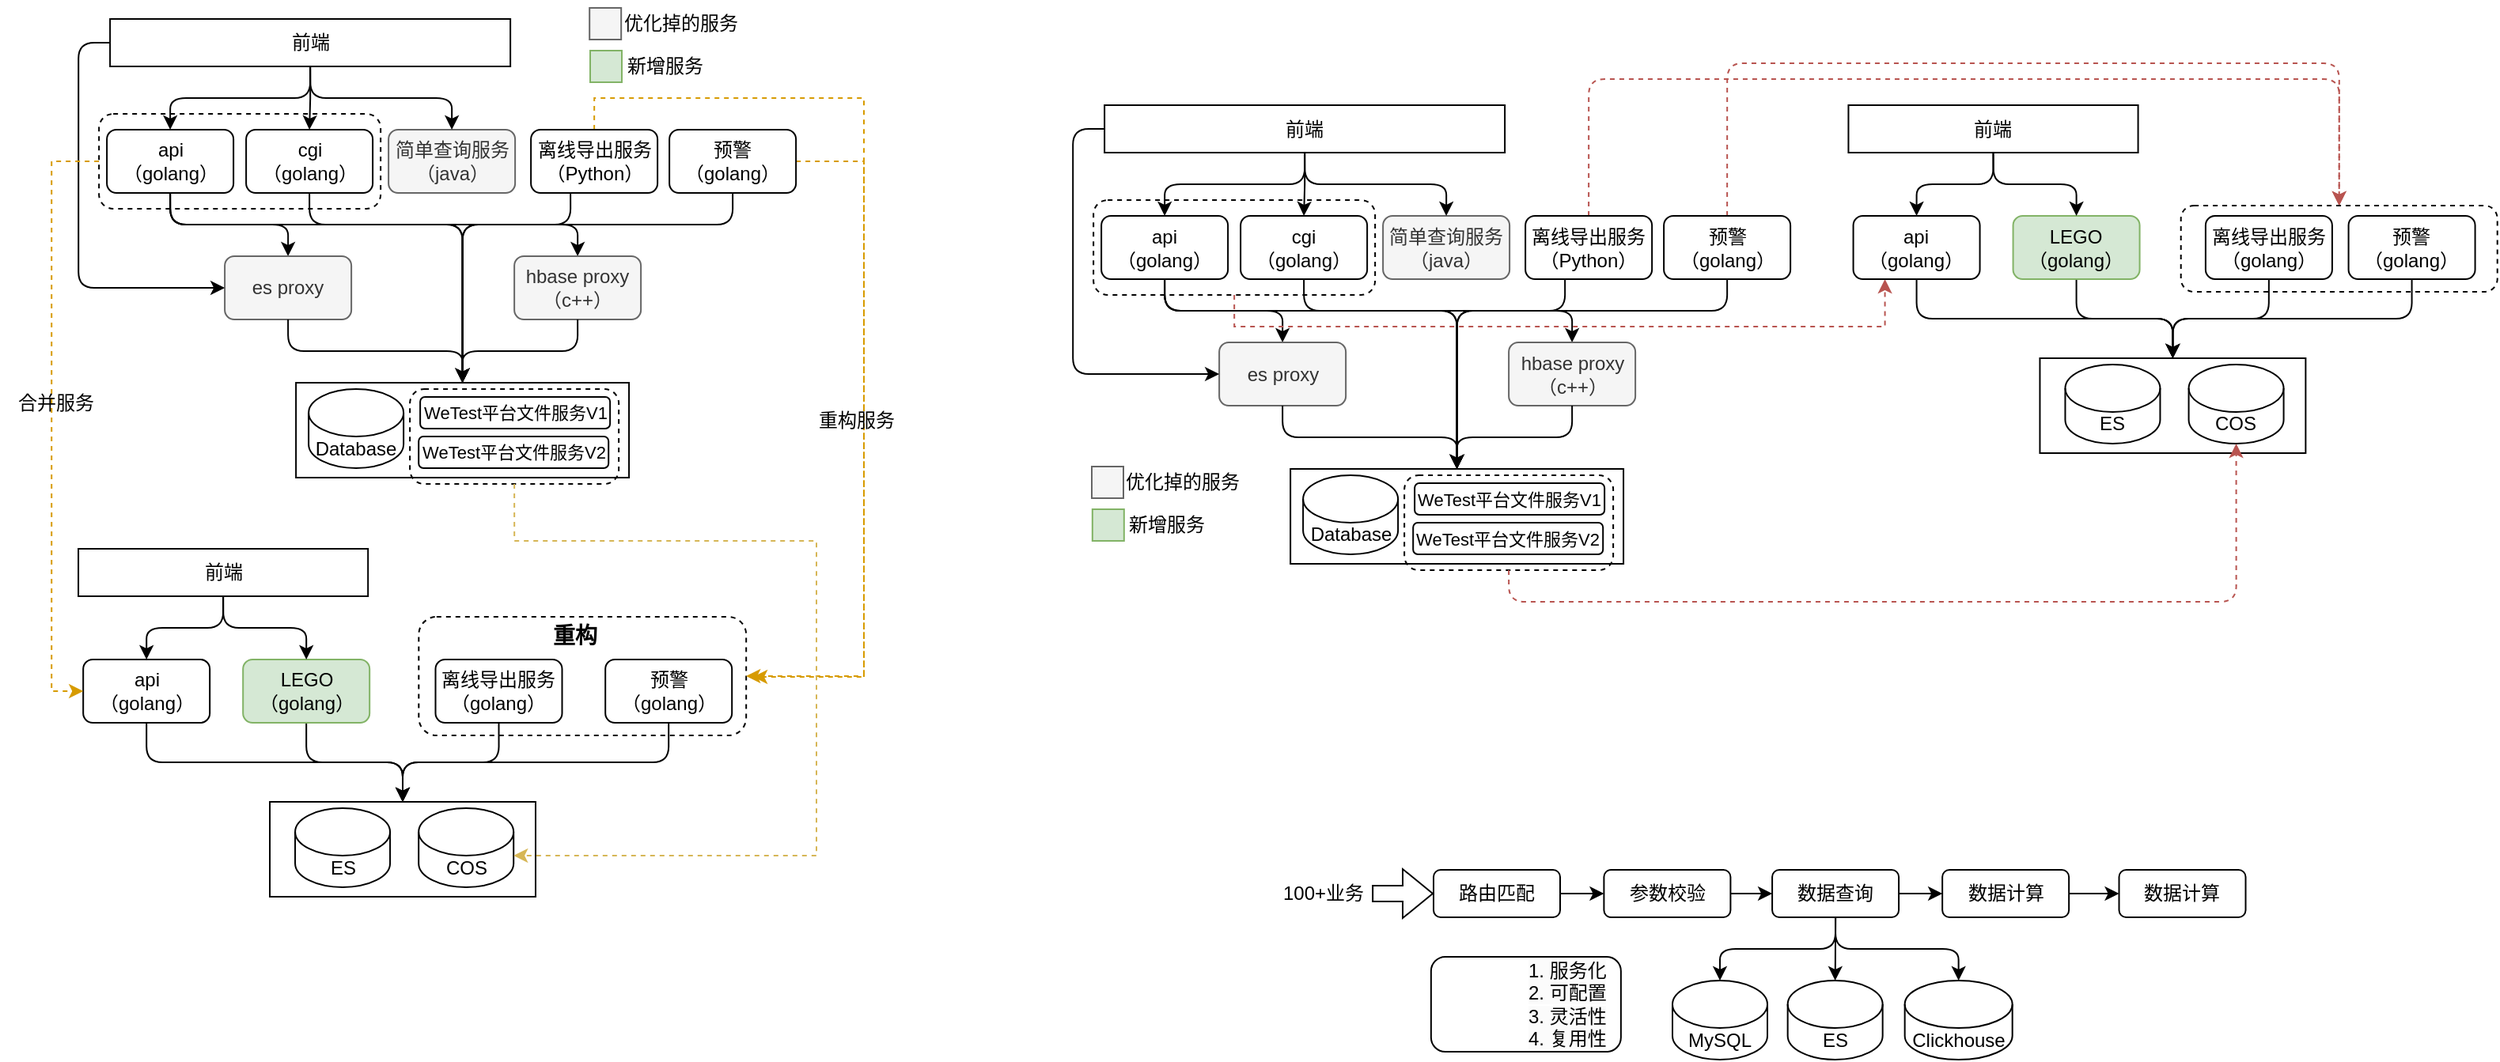 <mxfile version="23.0.2" type="github">
  <diagram name="第 1 页" id="5LR4Iln0wxDaPhwE_k9k">
    <mxGraphModel dx="1484" dy="-235" grid="1" gridSize="10" guides="1" tooltips="1" connect="1" arrows="1" fold="1" page="1" pageScale="1" pageWidth="827" pageHeight="1169" math="0" shadow="0">
      <root>
        <mxCell id="0" />
        <mxCell id="1" parent="0" />
        <mxCell id="cF2B-gNMPpCrzMi2CHmO-1" style="edgeStyle=orthogonalEdgeStyle;rounded=1;orthogonalLoop=1;jettySize=auto;html=1;exitX=0.5;exitY=1;exitDx=0;exitDy=0;entryX=0.5;entryY=0;entryDx=0;entryDy=0;curved=0;" edge="1" parent="1" source="cF2B-gNMPpCrzMi2CHmO-4" target="cF2B-gNMPpCrzMi2CHmO-10">
          <mxGeometry relative="1" as="geometry" />
        </mxCell>
        <mxCell id="cF2B-gNMPpCrzMi2CHmO-2" style="edgeStyle=orthogonalEdgeStyle;rounded=1;orthogonalLoop=1;jettySize=auto;html=1;exitX=0.5;exitY=1;exitDx=0;exitDy=0;entryX=0.5;entryY=0;entryDx=0;entryDy=0;curved=0;" edge="1" parent="1" source="cF2B-gNMPpCrzMi2CHmO-4" target="cF2B-gNMPpCrzMi2CHmO-9">
          <mxGeometry relative="1" as="geometry">
            <Array as="points">
              <mxPoint x="1456.06" y="1456.5" />
              <mxPoint x="1641.06" y="1456.5" />
            </Array>
          </mxGeometry>
        </mxCell>
        <mxCell id="cF2B-gNMPpCrzMi2CHmO-3" style="edgeStyle=orthogonalEdgeStyle;rounded=1;orthogonalLoop=1;jettySize=auto;html=1;exitX=0.5;exitY=1;exitDx=0;exitDy=0;entryX=0.5;entryY=0;entryDx=0;entryDy=0;curved=0;" edge="1" parent="1" source="cF2B-gNMPpCrzMi2CHmO-4" target="cF2B-gNMPpCrzMi2CHmO-15">
          <mxGeometry relative="1" as="geometry" />
        </mxCell>
        <mxCell id="cF2B-gNMPpCrzMi2CHmO-4" value="api&lt;br&gt;（golang）" style="rounded=1;whiteSpace=wrap;html=1;" vertex="1" parent="1">
          <mxGeometry x="1416.06" y="1396.5" width="80" height="40" as="geometry" />
        </mxCell>
        <mxCell id="cF2B-gNMPpCrzMi2CHmO-5" style="edgeStyle=orthogonalEdgeStyle;rounded=1;orthogonalLoop=1;jettySize=auto;html=1;exitX=0.5;exitY=1;exitDx=0;exitDy=0;entryX=0.5;entryY=0;entryDx=0;entryDy=0;curved=0;" edge="1" parent="1" source="cF2B-gNMPpCrzMi2CHmO-6" target="cF2B-gNMPpCrzMi2CHmO-9">
          <mxGeometry relative="1" as="geometry">
            <Array as="points">
              <mxPoint x="1544.06" y="1456.5" />
              <mxPoint x="1641.06" y="1456.5" />
            </Array>
          </mxGeometry>
        </mxCell>
        <mxCell id="cF2B-gNMPpCrzMi2CHmO-6" value="cgi&lt;br&gt;（golang）" style="rounded=1;whiteSpace=wrap;html=1;" vertex="1" parent="1">
          <mxGeometry x="1504.06" y="1396.5" width="80" height="40" as="geometry" />
        </mxCell>
        <mxCell id="cF2B-gNMPpCrzMi2CHmO-7" style="edgeStyle=orthogonalEdgeStyle;rounded=1;orthogonalLoop=1;jettySize=auto;html=1;exitX=0.5;exitY=1;exitDx=0;exitDy=0;entryX=0.5;entryY=0;entryDx=0;entryDy=0;curved=0;" edge="1" parent="1" target="cF2B-gNMPpCrzMi2CHmO-9">
          <mxGeometry relative="1" as="geometry">
            <mxPoint x="1709.06" y="1436.5" as="sourcePoint" />
            <mxPoint x="1715.56" y="1546.5" as="targetPoint" />
            <Array as="points">
              <mxPoint x="1709.06" y="1456.5" />
              <mxPoint x="1641.06" y="1456.5" />
            </Array>
          </mxGeometry>
        </mxCell>
        <mxCell id="cF2B-gNMPpCrzMi2CHmO-8" value="简单查询服务&lt;br&gt;（java）" style="rounded=1;whiteSpace=wrap;html=1;fillColor=#f5f5f5;strokeColor=#666666;fontColor=#333333;" vertex="1" parent="1">
          <mxGeometry x="1594.06" y="1396.5" width="80" height="40" as="geometry" />
        </mxCell>
        <mxCell id="cF2B-gNMPpCrzMi2CHmO-9" value="" style="rounded=0;whiteSpace=wrap;html=1;" vertex="1" parent="1">
          <mxGeometry x="1535.56" y="1556.5" width="210.47" height="60" as="geometry" />
        </mxCell>
        <mxCell id="cF2B-gNMPpCrzMi2CHmO-10" value="es proxy" style="rounded=1;whiteSpace=wrap;html=1;fillColor=#f5f5f5;strokeColor=#666666;fontColor=#333333;" vertex="1" parent="1">
          <mxGeometry x="1490.56" y="1476.5" width="80" height="40" as="geometry" />
        </mxCell>
        <mxCell id="cF2B-gNMPpCrzMi2CHmO-11" value="Database" style="shape=cylinder3;whiteSpace=wrap;html=1;boundedLbl=1;backgroundOutline=1;size=15;" vertex="1" parent="1">
          <mxGeometry x="1543.56" y="1560.5" width="60" height="50" as="geometry" />
        </mxCell>
        <mxCell id="cF2B-gNMPpCrzMi2CHmO-12" style="edgeStyle=orthogonalEdgeStyle;rounded=1;orthogonalLoop=1;jettySize=auto;html=1;exitX=0.5;exitY=1;exitDx=0;exitDy=0;entryX=0.5;entryY=0;entryDx=0;entryDy=0;curved=0;" edge="1" parent="1" source="cF2B-gNMPpCrzMi2CHmO-10" target="cF2B-gNMPpCrzMi2CHmO-9">
          <mxGeometry relative="1" as="geometry" />
        </mxCell>
        <mxCell id="cF2B-gNMPpCrzMi2CHmO-13" style="edgeStyle=orthogonalEdgeStyle;rounded=1;orthogonalLoop=1;jettySize=auto;html=1;exitX=0.5;exitY=0;exitDx=0;exitDy=0;entryX=0.5;entryY=0;entryDx=0;entryDy=0;dashed=1;fillColor=#f8cecc;strokeColor=#b85450;curved=0;" edge="1" parent="1" source="cF2B-gNMPpCrzMi2CHmO-14" target="cF2B-gNMPpCrzMi2CHmO-35">
          <mxGeometry relative="1" as="geometry">
            <Array as="points">
              <mxPoint x="1724" y="1310" />
              <mxPoint x="2198" y="1310" />
            </Array>
          </mxGeometry>
        </mxCell>
        <mxCell id="cF2B-gNMPpCrzMi2CHmO-14" value="离线导出服务&lt;br&gt;（Python）" style="rounded=1;whiteSpace=wrap;html=1;" vertex="1" parent="1">
          <mxGeometry x="1684.06" y="1396.5" width="80" height="40" as="geometry" />
        </mxCell>
        <mxCell id="cF2B-gNMPpCrzMi2CHmO-15" value="hbase proxy&lt;br&gt;（c++）" style="rounded=1;whiteSpace=wrap;html=1;fillColor=#f5f5f5;strokeColor=#666666;fontColor=#333333;" vertex="1" parent="1">
          <mxGeometry x="1673.56" y="1476.5" width="80" height="40" as="geometry" />
        </mxCell>
        <mxCell id="cF2B-gNMPpCrzMi2CHmO-16" style="edgeStyle=orthogonalEdgeStyle;rounded=1;orthogonalLoop=1;jettySize=auto;html=1;exitX=0.5;exitY=1;exitDx=0;exitDy=0;entryX=0.5;entryY=0;entryDx=0;entryDy=0;curved=0;" edge="1" parent="1" source="cF2B-gNMPpCrzMi2CHmO-18" target="cF2B-gNMPpCrzMi2CHmO-9">
          <mxGeometry relative="1" as="geometry">
            <Array as="points">
              <mxPoint x="1812.06" y="1456.5" />
              <mxPoint x="1641.06" y="1456.5" />
            </Array>
          </mxGeometry>
        </mxCell>
        <mxCell id="cF2B-gNMPpCrzMi2CHmO-17" style="edgeStyle=orthogonalEdgeStyle;rounded=1;orthogonalLoop=1;jettySize=auto;html=1;exitX=0.5;exitY=0;exitDx=0;exitDy=0;entryX=0.5;entryY=0;entryDx=0;entryDy=0;dashed=1;fillColor=#f8cecc;strokeColor=#b85450;curved=0;" edge="1" parent="1" source="cF2B-gNMPpCrzMi2CHmO-18" target="cF2B-gNMPpCrzMi2CHmO-35">
          <mxGeometry relative="1" as="geometry">
            <Array as="points">
              <mxPoint x="1812" y="1300" />
              <mxPoint x="2198" y="1300" />
            </Array>
          </mxGeometry>
        </mxCell>
        <mxCell id="cF2B-gNMPpCrzMi2CHmO-18" value="预警&lt;br&gt;（golang）" style="rounded=1;whiteSpace=wrap;html=1;" vertex="1" parent="1">
          <mxGeometry x="1771.56" y="1396.5" width="80" height="40" as="geometry" />
        </mxCell>
        <mxCell id="cF2B-gNMPpCrzMi2CHmO-19" style="edgeStyle=orthogonalEdgeStyle;rounded=1;orthogonalLoop=1;jettySize=auto;html=1;exitX=0.5;exitY=1;exitDx=0;exitDy=0;entryX=0.5;entryY=0;entryDx=0;entryDy=0;curved=0;" edge="1" parent="1" source="cF2B-gNMPpCrzMi2CHmO-15" target="cF2B-gNMPpCrzMi2CHmO-9">
          <mxGeometry relative="1" as="geometry">
            <mxPoint x="1758.56" y="1551.5" as="targetPoint" />
          </mxGeometry>
        </mxCell>
        <mxCell id="cF2B-gNMPpCrzMi2CHmO-20" style="edgeStyle=orthogonalEdgeStyle;rounded=1;orthogonalLoop=1;jettySize=auto;html=1;exitX=0.5;exitY=1;exitDx=0;exitDy=0;entryX=0.5;entryY=0;entryDx=0;entryDy=0;curved=0;" edge="1" parent="1" source="cF2B-gNMPpCrzMi2CHmO-24" target="cF2B-gNMPpCrzMi2CHmO-4">
          <mxGeometry relative="1" as="geometry" />
        </mxCell>
        <mxCell id="cF2B-gNMPpCrzMi2CHmO-21" style="edgeStyle=orthogonalEdgeStyle;rounded=0;orthogonalLoop=1;jettySize=auto;html=1;exitX=0.5;exitY=1;exitDx=0;exitDy=0;entryX=0.5;entryY=0;entryDx=0;entryDy=0;" edge="1" parent="1" source="cF2B-gNMPpCrzMi2CHmO-24" target="cF2B-gNMPpCrzMi2CHmO-6">
          <mxGeometry relative="1" as="geometry" />
        </mxCell>
        <mxCell id="cF2B-gNMPpCrzMi2CHmO-22" style="edgeStyle=orthogonalEdgeStyle;rounded=1;orthogonalLoop=1;jettySize=auto;html=1;exitX=0.5;exitY=1;exitDx=0;exitDy=0;entryX=0.5;entryY=0;entryDx=0;entryDy=0;curved=0;" edge="1" parent="1" source="cF2B-gNMPpCrzMi2CHmO-24" target="cF2B-gNMPpCrzMi2CHmO-8">
          <mxGeometry relative="1" as="geometry" />
        </mxCell>
        <mxCell id="cF2B-gNMPpCrzMi2CHmO-23" style="edgeStyle=orthogonalEdgeStyle;rounded=1;orthogonalLoop=1;jettySize=auto;html=1;exitX=0;exitY=0.5;exitDx=0;exitDy=0;entryX=0;entryY=0.5;entryDx=0;entryDy=0;curved=0;" edge="1" parent="1" source="cF2B-gNMPpCrzMi2CHmO-24" target="cF2B-gNMPpCrzMi2CHmO-10">
          <mxGeometry relative="1" as="geometry" />
        </mxCell>
        <mxCell id="cF2B-gNMPpCrzMi2CHmO-24" value="前端" style="rounded=0;whiteSpace=wrap;html=1;" vertex="1" parent="1">
          <mxGeometry x="1418.06" y="1326.5" width="253" height="30" as="geometry" />
        </mxCell>
        <mxCell id="cF2B-gNMPpCrzMi2CHmO-25" value="WeTest平台文件服务V1" style="rounded=1;whiteSpace=wrap;html=1;fontSize=11;" vertex="1" parent="1">
          <mxGeometry x="1614.06" y="1565.5" width="120" height="20" as="geometry" />
        </mxCell>
        <mxCell id="cF2B-gNMPpCrzMi2CHmO-26" value="WeTest平台文件服务V2" style="rounded=1;whiteSpace=wrap;html=1;fontSize=11;" vertex="1" parent="1">
          <mxGeometry x="1613.1" y="1590.5" width="120" height="20" as="geometry" />
        </mxCell>
        <mxCell id="cF2B-gNMPpCrzMi2CHmO-27" style="edgeStyle=orthogonalEdgeStyle;rounded=0;orthogonalLoop=1;jettySize=auto;html=1;exitX=0.5;exitY=1;exitDx=0;exitDy=0;entryX=0.25;entryY=1;entryDx=0;entryDy=0;dashed=1;fillColor=#f8cecc;strokeColor=#b85450;" edge="1" parent="1" source="cF2B-gNMPpCrzMi2CHmO-28" target="cF2B-gNMPpCrzMi2CHmO-37">
          <mxGeometry relative="1" as="geometry" />
        </mxCell>
        <mxCell id="cF2B-gNMPpCrzMi2CHmO-28" value="" style="rounded=1;whiteSpace=wrap;html=1;fillColor=none;dashed=1;" vertex="1" parent="1">
          <mxGeometry x="1411.07" y="1386.5" width="178" height="60" as="geometry" />
        </mxCell>
        <mxCell id="cF2B-gNMPpCrzMi2CHmO-29" value="" style="group" vertex="1" connectable="0" parent="1">
          <mxGeometry x="1410.0" y="1550" width="107" height="30" as="geometry" />
        </mxCell>
        <mxCell id="cF2B-gNMPpCrzMi2CHmO-30" value="" style="rounded=0;whiteSpace=wrap;html=1;fillColor=#f5f5f5;fontColor=#333333;strokeColor=#666666;" vertex="1" parent="cF2B-gNMPpCrzMi2CHmO-29">
          <mxGeometry y="5" width="20" height="20" as="geometry" />
        </mxCell>
        <mxCell id="cF2B-gNMPpCrzMi2CHmO-31" value="优化掉的服务" style="text;html=1;align=center;verticalAlign=middle;resizable=0;points=[];autosize=1;strokeColor=none;fillColor=none;" vertex="1" parent="cF2B-gNMPpCrzMi2CHmO-29">
          <mxGeometry x="7" width="100" height="30" as="geometry" />
        </mxCell>
        <mxCell id="cF2B-gNMPpCrzMi2CHmO-32" value="" style="rounded=0;whiteSpace=wrap;html=1;fillColor=#d5e8d4;strokeColor=#82b366;" vertex="1" parent="1">
          <mxGeometry x="1410.41" y="1582" width="20" height="20" as="geometry" />
        </mxCell>
        <mxCell id="cF2B-gNMPpCrzMi2CHmO-33" value="新增服务" style="text;html=1;align=center;verticalAlign=middle;resizable=0;points=[];autosize=1;strokeColor=none;fillColor=none;" vertex="1" parent="1">
          <mxGeometry x="1422.01" y="1576.5" width="70" height="30" as="geometry" />
        </mxCell>
        <mxCell id="cF2B-gNMPpCrzMi2CHmO-34" value="" style="rounded=1;whiteSpace=wrap;html=1;fillColor=none;dashed=1;" vertex="1" parent="1">
          <mxGeometry x="1607.56" y="1560.5" width="132" height="60" as="geometry" />
        </mxCell>
        <mxCell id="cF2B-gNMPpCrzMi2CHmO-35" value="" style="rounded=1;whiteSpace=wrap;html=1;dashed=1;" vertex="1" parent="1">
          <mxGeometry x="2098.35" y="1390" width="200" height="54.5" as="geometry" />
        </mxCell>
        <mxCell id="cF2B-gNMPpCrzMi2CHmO-36" style="edgeStyle=orthogonalEdgeStyle;rounded=1;orthogonalLoop=1;jettySize=auto;html=1;exitX=0.5;exitY=1;exitDx=0;exitDy=0;entryX=0.5;entryY=0;entryDx=0;entryDy=0;curved=0;" edge="1" parent="1" source="cF2B-gNMPpCrzMi2CHmO-37" target="cF2B-gNMPpCrzMi2CHmO-44">
          <mxGeometry relative="1" as="geometry" />
        </mxCell>
        <mxCell id="cF2B-gNMPpCrzMi2CHmO-37" value="api&lt;br&gt;（golang）" style="rounded=1;whiteSpace=wrap;html=1;" vertex="1" parent="1">
          <mxGeometry x="1891.28" y="1396.5" width="80" height="40" as="geometry" />
        </mxCell>
        <mxCell id="cF2B-gNMPpCrzMi2CHmO-38" style="edgeStyle=orthogonalEdgeStyle;rounded=1;orthogonalLoop=1;jettySize=auto;html=1;exitX=0.5;exitY=1;exitDx=0;exitDy=0;entryX=0.5;entryY=0;entryDx=0;entryDy=0;curved=0;" edge="1" parent="1" source="cF2B-gNMPpCrzMi2CHmO-39" target="cF2B-gNMPpCrzMi2CHmO-44">
          <mxGeometry relative="1" as="geometry">
            <mxPoint x="2101.28" y="1556.5" as="targetPoint" />
          </mxGeometry>
        </mxCell>
        <mxCell id="cF2B-gNMPpCrzMi2CHmO-39" value="LEGO&lt;br&gt;（golang）" style="rounded=1;whiteSpace=wrap;html=1;fillColor=#d5e8d4;strokeColor=#82b366;" vertex="1" parent="1">
          <mxGeometry x="1992.28" y="1396.5" width="80" height="40" as="geometry" />
        </mxCell>
        <mxCell id="cF2B-gNMPpCrzMi2CHmO-40" style="edgeStyle=orthogonalEdgeStyle;rounded=1;orthogonalLoop=1;jettySize=auto;html=1;exitX=0.5;exitY=1;exitDx=0;exitDy=0;entryX=0.5;entryY=0;entryDx=0;entryDy=0;curved=0;" edge="1" parent="1" source="cF2B-gNMPpCrzMi2CHmO-41" target="cF2B-gNMPpCrzMi2CHmO-44">
          <mxGeometry relative="1" as="geometry" />
        </mxCell>
        <mxCell id="cF2B-gNMPpCrzMi2CHmO-41" value="离线导出服务&lt;br&gt;（golang）" style="rounded=1;whiteSpace=wrap;html=1;" vertex="1" parent="1">
          <mxGeometry x="2113.94" y="1396.5" width="80" height="40" as="geometry" />
        </mxCell>
        <mxCell id="cF2B-gNMPpCrzMi2CHmO-42" style="edgeStyle=orthogonalEdgeStyle;rounded=1;orthogonalLoop=1;jettySize=auto;html=1;exitX=0.5;exitY=1;exitDx=0;exitDy=0;entryX=0.5;entryY=0;entryDx=0;entryDy=0;curved=0;" edge="1" parent="1" source="cF2B-gNMPpCrzMi2CHmO-43" target="cF2B-gNMPpCrzMi2CHmO-44">
          <mxGeometry relative="1" as="geometry" />
        </mxCell>
        <mxCell id="cF2B-gNMPpCrzMi2CHmO-43" value="预警&lt;br&gt;（golang）" style="rounded=1;whiteSpace=wrap;html=1;" vertex="1" parent="1">
          <mxGeometry x="2204.28" y="1396.5" width="80" height="40" as="geometry" />
        </mxCell>
        <mxCell id="cF2B-gNMPpCrzMi2CHmO-44" value="" style="rounded=0;whiteSpace=wrap;html=1;" vertex="1" parent="1">
          <mxGeometry x="2009.22" y="1486.5" width="167.96" height="60" as="geometry" />
        </mxCell>
        <mxCell id="cF2B-gNMPpCrzMi2CHmO-45" value="ES" style="shape=cylinder3;whiteSpace=wrap;html=1;boundedLbl=1;backgroundOutline=1;size=15;" vertex="1" parent="1">
          <mxGeometry x="2025.22" y="1490.5" width="60" height="50" as="geometry" />
        </mxCell>
        <mxCell id="cF2B-gNMPpCrzMi2CHmO-46" value="COS" style="shape=cylinder3;whiteSpace=wrap;html=1;boundedLbl=1;backgroundOutline=1;size=15;" vertex="1" parent="1">
          <mxGeometry x="2103.28" y="1490.5" width="60" height="50" as="geometry" />
        </mxCell>
        <mxCell id="cF2B-gNMPpCrzMi2CHmO-47" style="edgeStyle=orthogonalEdgeStyle;rounded=1;orthogonalLoop=1;jettySize=auto;html=1;exitX=0.5;exitY=1;exitDx=0;exitDy=0;entryX=0.5;entryY=0;entryDx=0;entryDy=0;curved=0;" edge="1" parent="1" source="cF2B-gNMPpCrzMi2CHmO-49" target="cF2B-gNMPpCrzMi2CHmO-37">
          <mxGeometry relative="1" as="geometry" />
        </mxCell>
        <mxCell id="cF2B-gNMPpCrzMi2CHmO-48" style="edgeStyle=orthogonalEdgeStyle;rounded=1;orthogonalLoop=1;jettySize=auto;html=1;exitX=0.5;exitY=1;exitDx=0;exitDy=0;curved=0;" edge="1" parent="1" source="cF2B-gNMPpCrzMi2CHmO-49" target="cF2B-gNMPpCrzMi2CHmO-39">
          <mxGeometry relative="1" as="geometry" />
        </mxCell>
        <mxCell id="cF2B-gNMPpCrzMi2CHmO-49" value="前端" style="rounded=0;whiteSpace=wrap;html=1;" vertex="1" parent="1">
          <mxGeometry x="1888.22" y="1326.5" width="183.06" height="30" as="geometry" />
        </mxCell>
        <mxCell id="cF2B-gNMPpCrzMi2CHmO-50" style="edgeStyle=orthogonalEdgeStyle;rounded=1;orthogonalLoop=1;jettySize=auto;html=1;exitX=0.5;exitY=1;exitDx=0;exitDy=0;entryX=0.5;entryY=1;entryDx=0;entryDy=0;entryPerimeter=0;fillColor=#f8cecc;strokeColor=#b85450;curved=0;dashed=1;" edge="1" parent="1" source="cF2B-gNMPpCrzMi2CHmO-34" target="cF2B-gNMPpCrzMi2CHmO-46">
          <mxGeometry relative="1" as="geometry" />
        </mxCell>
        <mxCell id="cF2B-gNMPpCrzMi2CHmO-51" value="" style="rounded=1;whiteSpace=wrap;html=1;dashed=1;" vertex="1" parent="1">
          <mxGeometry x="984.66" y="1650" width="206.93" height="75" as="geometry" />
        </mxCell>
        <mxCell id="cF2B-gNMPpCrzMi2CHmO-52" style="edgeStyle=orthogonalEdgeStyle;rounded=1;orthogonalLoop=1;jettySize=auto;html=1;exitX=0.5;exitY=1;exitDx=0;exitDy=0;entryX=0.5;entryY=0;entryDx=0;entryDy=0;curved=0;" edge="1" parent="1" source="cF2B-gNMPpCrzMi2CHmO-55" target="cF2B-gNMPpCrzMi2CHmO-61">
          <mxGeometry relative="1" as="geometry" />
        </mxCell>
        <mxCell id="cF2B-gNMPpCrzMi2CHmO-53" style="edgeStyle=orthogonalEdgeStyle;rounded=1;orthogonalLoop=1;jettySize=auto;html=1;exitX=0.5;exitY=1;exitDx=0;exitDy=0;entryX=0.5;entryY=0;entryDx=0;entryDy=0;curved=0;" edge="1" parent="1" source="cF2B-gNMPpCrzMi2CHmO-55" target="cF2B-gNMPpCrzMi2CHmO-60">
          <mxGeometry relative="1" as="geometry">
            <Array as="points">
              <mxPoint x="827.56" y="1402" />
              <mxPoint x="1012.56" y="1402" />
            </Array>
          </mxGeometry>
        </mxCell>
        <mxCell id="cF2B-gNMPpCrzMi2CHmO-54" style="edgeStyle=orthogonalEdgeStyle;rounded=1;orthogonalLoop=1;jettySize=auto;html=1;exitX=0.5;exitY=1;exitDx=0;exitDy=0;entryX=0.5;entryY=0;entryDx=0;entryDy=0;curved=0;" edge="1" parent="1" source="cF2B-gNMPpCrzMi2CHmO-55" target="cF2B-gNMPpCrzMi2CHmO-66">
          <mxGeometry relative="1" as="geometry" />
        </mxCell>
        <mxCell id="cF2B-gNMPpCrzMi2CHmO-55" value="api&lt;br&gt;（golang）" style="rounded=1;whiteSpace=wrap;html=1;" vertex="1" parent="1">
          <mxGeometry x="787.56" y="1342" width="80" height="40" as="geometry" />
        </mxCell>
        <mxCell id="cF2B-gNMPpCrzMi2CHmO-56" style="edgeStyle=orthogonalEdgeStyle;rounded=1;orthogonalLoop=1;jettySize=auto;html=1;exitX=0.5;exitY=1;exitDx=0;exitDy=0;entryX=0.5;entryY=0;entryDx=0;entryDy=0;curved=0;" edge="1" parent="1" source="cF2B-gNMPpCrzMi2CHmO-57" target="cF2B-gNMPpCrzMi2CHmO-60">
          <mxGeometry relative="1" as="geometry">
            <Array as="points">
              <mxPoint x="915.56" y="1402" />
              <mxPoint x="1012.56" y="1402" />
            </Array>
          </mxGeometry>
        </mxCell>
        <mxCell id="cF2B-gNMPpCrzMi2CHmO-57" value="cgi&lt;br&gt;（golang）" style="rounded=1;whiteSpace=wrap;html=1;" vertex="1" parent="1">
          <mxGeometry x="875.56" y="1342" width="80" height="40" as="geometry" />
        </mxCell>
        <mxCell id="cF2B-gNMPpCrzMi2CHmO-58" style="edgeStyle=orthogonalEdgeStyle;rounded=1;orthogonalLoop=1;jettySize=auto;html=1;exitX=0.5;exitY=1;exitDx=0;exitDy=0;entryX=0.5;entryY=0;entryDx=0;entryDy=0;curved=0;" edge="1" parent="1" target="cF2B-gNMPpCrzMi2CHmO-60">
          <mxGeometry relative="1" as="geometry">
            <mxPoint x="1080.56" y="1382" as="sourcePoint" />
            <mxPoint x="1087.06" y="1492" as="targetPoint" />
            <Array as="points">
              <mxPoint x="1080.56" y="1402" />
              <mxPoint x="1012.56" y="1402" />
            </Array>
          </mxGeometry>
        </mxCell>
        <mxCell id="cF2B-gNMPpCrzMi2CHmO-59" value="简单查询服务&lt;br&gt;（java）" style="rounded=1;whiteSpace=wrap;html=1;fillColor=#f5f5f5;strokeColor=#666666;fontColor=#333333;" vertex="1" parent="1">
          <mxGeometry x="965.56" y="1342" width="80" height="40" as="geometry" />
        </mxCell>
        <mxCell id="cF2B-gNMPpCrzMi2CHmO-60" value="" style="rounded=0;whiteSpace=wrap;html=1;" vertex="1" parent="1">
          <mxGeometry x="907.06" y="1502" width="210.47" height="60" as="geometry" />
        </mxCell>
        <mxCell id="cF2B-gNMPpCrzMi2CHmO-61" value="es proxy" style="rounded=1;whiteSpace=wrap;html=1;fillColor=#f5f5f5;strokeColor=#666666;fontColor=#333333;" vertex="1" parent="1">
          <mxGeometry x="862.06" y="1422" width="80" height="40" as="geometry" />
        </mxCell>
        <mxCell id="cF2B-gNMPpCrzMi2CHmO-62" value="Database" style="shape=cylinder3;whiteSpace=wrap;html=1;boundedLbl=1;backgroundOutline=1;size=15;" vertex="1" parent="1">
          <mxGeometry x="915.06" y="1506" width="60" height="50" as="geometry" />
        </mxCell>
        <mxCell id="cF2B-gNMPpCrzMi2CHmO-63" style="edgeStyle=orthogonalEdgeStyle;rounded=1;orthogonalLoop=1;jettySize=auto;html=1;exitX=0.5;exitY=1;exitDx=0;exitDy=0;entryX=0.5;entryY=0;entryDx=0;entryDy=0;curved=0;" edge="1" parent="1" source="cF2B-gNMPpCrzMi2CHmO-61" target="cF2B-gNMPpCrzMi2CHmO-60">
          <mxGeometry relative="1" as="geometry" />
        </mxCell>
        <mxCell id="cF2B-gNMPpCrzMi2CHmO-64" style="edgeStyle=orthogonalEdgeStyle;rounded=0;orthogonalLoop=1;jettySize=auto;html=1;exitX=0.5;exitY=0;exitDx=0;exitDy=0;dashed=1;fillColor=#ffe6cc;strokeColor=#d79b00;" edge="1" parent="1" source="cF2B-gNMPpCrzMi2CHmO-65">
          <mxGeometry relative="1" as="geometry">
            <mxPoint x="1055.56" y="1342" as="sourcePoint" />
            <mxPoint x="1196" y="1688" as="targetPoint" />
            <Array as="points">
              <mxPoint x="1096" y="1322" />
              <mxPoint x="1266" y="1322" />
              <mxPoint x="1266" y="1688" />
            </Array>
          </mxGeometry>
        </mxCell>
        <mxCell id="cF2B-gNMPpCrzMi2CHmO-65" value="离线导出服务&lt;br&gt;（Python）" style="rounded=1;whiteSpace=wrap;html=1;" vertex="1" parent="1">
          <mxGeometry x="1055.56" y="1342" width="80" height="40" as="geometry" />
        </mxCell>
        <mxCell id="cF2B-gNMPpCrzMi2CHmO-66" value="hbase proxy&lt;br&gt;（c++）" style="rounded=1;whiteSpace=wrap;html=1;fillColor=#f5f5f5;strokeColor=#666666;fontColor=#333333;" vertex="1" parent="1">
          <mxGeometry x="1045.06" y="1422" width="80" height="40" as="geometry" />
        </mxCell>
        <mxCell id="cF2B-gNMPpCrzMi2CHmO-67" style="edgeStyle=orthogonalEdgeStyle;rounded=1;orthogonalLoop=1;jettySize=auto;html=1;exitX=0.5;exitY=1;exitDx=0;exitDy=0;entryX=0.5;entryY=0;entryDx=0;entryDy=0;curved=0;" edge="1" parent="1" source="cF2B-gNMPpCrzMi2CHmO-69" target="cF2B-gNMPpCrzMi2CHmO-60">
          <mxGeometry relative="1" as="geometry">
            <Array as="points">
              <mxPoint x="1183.56" y="1402" />
              <mxPoint x="1012.56" y="1402" />
            </Array>
          </mxGeometry>
        </mxCell>
        <mxCell id="cF2B-gNMPpCrzMi2CHmO-68" style="edgeStyle=orthogonalEdgeStyle;rounded=0;orthogonalLoop=1;jettySize=auto;html=1;exitX=1;exitY=0.5;exitDx=0;exitDy=0;entryX=1;entryY=0.5;entryDx=0;entryDy=0;dashed=1;fillColor=#ffe6cc;strokeColor=#d79b00;" edge="1" parent="1" source="cF2B-gNMPpCrzMi2CHmO-69" target="cF2B-gNMPpCrzMi2CHmO-51">
          <mxGeometry relative="1" as="geometry">
            <Array as="points">
              <mxPoint x="1266" y="1362" />
              <mxPoint x="1266" y="1688" />
            </Array>
          </mxGeometry>
        </mxCell>
        <mxCell id="cF2B-gNMPpCrzMi2CHmO-69" value="预警&lt;br&gt;（golang）" style="rounded=1;whiteSpace=wrap;html=1;" vertex="1" parent="1">
          <mxGeometry x="1143.06" y="1342" width="80" height="40" as="geometry" />
        </mxCell>
        <mxCell id="cF2B-gNMPpCrzMi2CHmO-70" style="edgeStyle=orthogonalEdgeStyle;rounded=1;orthogonalLoop=1;jettySize=auto;html=1;exitX=0.5;exitY=1;exitDx=0;exitDy=0;entryX=0.5;entryY=0;entryDx=0;entryDy=0;curved=0;" edge="1" parent="1" source="cF2B-gNMPpCrzMi2CHmO-66" target="cF2B-gNMPpCrzMi2CHmO-60">
          <mxGeometry relative="1" as="geometry">
            <mxPoint x="1130.06" y="1497" as="targetPoint" />
          </mxGeometry>
        </mxCell>
        <mxCell id="cF2B-gNMPpCrzMi2CHmO-71" style="edgeStyle=orthogonalEdgeStyle;rounded=1;orthogonalLoop=1;jettySize=auto;html=1;exitX=0.5;exitY=1;exitDx=0;exitDy=0;entryX=0.5;entryY=0;entryDx=0;entryDy=0;curved=0;" edge="1" parent="1" source="cF2B-gNMPpCrzMi2CHmO-75" target="cF2B-gNMPpCrzMi2CHmO-55">
          <mxGeometry relative="1" as="geometry" />
        </mxCell>
        <mxCell id="cF2B-gNMPpCrzMi2CHmO-72" style="edgeStyle=orthogonalEdgeStyle;rounded=0;orthogonalLoop=1;jettySize=auto;html=1;exitX=0.5;exitY=1;exitDx=0;exitDy=0;entryX=0.5;entryY=0;entryDx=0;entryDy=0;" edge="1" parent="1" source="cF2B-gNMPpCrzMi2CHmO-75" target="cF2B-gNMPpCrzMi2CHmO-57">
          <mxGeometry relative="1" as="geometry" />
        </mxCell>
        <mxCell id="cF2B-gNMPpCrzMi2CHmO-73" style="edgeStyle=orthogonalEdgeStyle;rounded=1;orthogonalLoop=1;jettySize=auto;html=1;exitX=0.5;exitY=1;exitDx=0;exitDy=0;entryX=0.5;entryY=0;entryDx=0;entryDy=0;curved=0;" edge="1" parent="1" source="cF2B-gNMPpCrzMi2CHmO-75" target="cF2B-gNMPpCrzMi2CHmO-59">
          <mxGeometry relative="1" as="geometry" />
        </mxCell>
        <mxCell id="cF2B-gNMPpCrzMi2CHmO-74" style="edgeStyle=orthogonalEdgeStyle;rounded=1;orthogonalLoop=1;jettySize=auto;html=1;exitX=0;exitY=0.5;exitDx=0;exitDy=0;entryX=0;entryY=0.5;entryDx=0;entryDy=0;curved=0;" edge="1" parent="1" source="cF2B-gNMPpCrzMi2CHmO-75" target="cF2B-gNMPpCrzMi2CHmO-61">
          <mxGeometry relative="1" as="geometry" />
        </mxCell>
        <mxCell id="cF2B-gNMPpCrzMi2CHmO-75" value="前端" style="rounded=0;whiteSpace=wrap;html=1;" vertex="1" parent="1">
          <mxGeometry x="789.56" y="1272" width="253" height="30" as="geometry" />
        </mxCell>
        <mxCell id="cF2B-gNMPpCrzMi2CHmO-76" value="WeTest平台文件服务V1" style="rounded=1;whiteSpace=wrap;html=1;fontSize=11;" vertex="1" parent="1">
          <mxGeometry x="985.56" y="1511" width="120" height="20" as="geometry" />
        </mxCell>
        <mxCell id="cF2B-gNMPpCrzMi2CHmO-77" value="WeTest平台文件服务V2" style="rounded=1;whiteSpace=wrap;html=1;fontSize=11;" vertex="1" parent="1">
          <mxGeometry x="984.6" y="1536" width="120" height="20" as="geometry" />
        </mxCell>
        <mxCell id="cF2B-gNMPpCrzMi2CHmO-78" style="edgeStyle=orthogonalEdgeStyle;rounded=1;orthogonalLoop=1;jettySize=auto;html=1;exitX=0.5;exitY=1;exitDx=0;exitDy=0;entryX=0.5;entryY=0;entryDx=0;entryDy=0;curved=0;" edge="1" parent="1" source="cF2B-gNMPpCrzMi2CHmO-79" target="cF2B-gNMPpCrzMi2CHmO-86">
          <mxGeometry relative="1" as="geometry" />
        </mxCell>
        <mxCell id="cF2B-gNMPpCrzMi2CHmO-79" value="api&lt;br&gt;（golang）" style="rounded=1;whiteSpace=wrap;html=1;" vertex="1" parent="1">
          <mxGeometry x="772.59" y="1677" width="80" height="40" as="geometry" />
        </mxCell>
        <mxCell id="cF2B-gNMPpCrzMi2CHmO-80" style="edgeStyle=orthogonalEdgeStyle;rounded=1;orthogonalLoop=1;jettySize=auto;html=1;exitX=0.5;exitY=1;exitDx=0;exitDy=0;entryX=0.5;entryY=0;entryDx=0;entryDy=0;curved=0;" edge="1" parent="1" source="cF2B-gNMPpCrzMi2CHmO-81" target="cF2B-gNMPpCrzMi2CHmO-86">
          <mxGeometry relative="1" as="geometry">
            <mxPoint x="982.59" y="1837" as="targetPoint" />
          </mxGeometry>
        </mxCell>
        <mxCell id="cF2B-gNMPpCrzMi2CHmO-81" value="LEGO&lt;br&gt;（golang）" style="rounded=1;whiteSpace=wrap;html=1;fillColor=#d5e8d4;strokeColor=#82b366;" vertex="1" parent="1">
          <mxGeometry x="873.59" y="1677" width="80" height="40" as="geometry" />
        </mxCell>
        <mxCell id="cF2B-gNMPpCrzMi2CHmO-82" style="edgeStyle=orthogonalEdgeStyle;rounded=1;orthogonalLoop=1;jettySize=auto;html=1;exitX=0.5;exitY=1;exitDx=0;exitDy=0;entryX=0.5;entryY=0;entryDx=0;entryDy=0;curved=0;" edge="1" parent="1" source="cF2B-gNMPpCrzMi2CHmO-83" target="cF2B-gNMPpCrzMi2CHmO-86">
          <mxGeometry relative="1" as="geometry" />
        </mxCell>
        <mxCell id="cF2B-gNMPpCrzMi2CHmO-83" value="离线导出服务&lt;br&gt;（golang）" style="rounded=1;whiteSpace=wrap;html=1;" vertex="1" parent="1">
          <mxGeometry x="995.25" y="1677" width="80" height="40" as="geometry" />
        </mxCell>
        <mxCell id="cF2B-gNMPpCrzMi2CHmO-84" style="edgeStyle=orthogonalEdgeStyle;rounded=1;orthogonalLoop=1;jettySize=auto;html=1;exitX=0.5;exitY=1;exitDx=0;exitDy=0;entryX=0.5;entryY=0;entryDx=0;entryDy=0;curved=0;" edge="1" parent="1" source="cF2B-gNMPpCrzMi2CHmO-85" target="cF2B-gNMPpCrzMi2CHmO-86">
          <mxGeometry relative="1" as="geometry" />
        </mxCell>
        <mxCell id="cF2B-gNMPpCrzMi2CHmO-85" value="预警&lt;br&gt;（golang）" style="rounded=1;whiteSpace=wrap;html=1;" vertex="1" parent="1">
          <mxGeometry x="1102.59" y="1677" width="80" height="40" as="geometry" />
        </mxCell>
        <mxCell id="cF2B-gNMPpCrzMi2CHmO-86" value="" style="rounded=0;whiteSpace=wrap;html=1;" vertex="1" parent="1">
          <mxGeometry x="890.53" y="1767" width="167.96" height="60" as="geometry" />
        </mxCell>
        <mxCell id="cF2B-gNMPpCrzMi2CHmO-87" value="ES" style="shape=cylinder3;whiteSpace=wrap;html=1;boundedLbl=1;backgroundOutline=1;size=15;" vertex="1" parent="1">
          <mxGeometry x="906.53" y="1771" width="60" height="50" as="geometry" />
        </mxCell>
        <mxCell id="cF2B-gNMPpCrzMi2CHmO-88" value="COS" style="shape=cylinder3;whiteSpace=wrap;html=1;boundedLbl=1;backgroundOutline=1;size=15;" vertex="1" parent="1">
          <mxGeometry x="984.59" y="1771" width="60" height="50" as="geometry" />
        </mxCell>
        <mxCell id="cF2B-gNMPpCrzMi2CHmO-89" style="edgeStyle=orthogonalEdgeStyle;rounded=1;orthogonalLoop=1;jettySize=auto;html=1;exitX=0.5;exitY=1;exitDx=0;exitDy=0;entryX=0.5;entryY=0;entryDx=0;entryDy=0;curved=0;" edge="1" parent="1" source="cF2B-gNMPpCrzMi2CHmO-91" target="cF2B-gNMPpCrzMi2CHmO-79">
          <mxGeometry relative="1" as="geometry" />
        </mxCell>
        <mxCell id="cF2B-gNMPpCrzMi2CHmO-90" style="edgeStyle=orthogonalEdgeStyle;rounded=1;orthogonalLoop=1;jettySize=auto;html=1;exitX=0.5;exitY=1;exitDx=0;exitDy=0;curved=0;" edge="1" parent="1" source="cF2B-gNMPpCrzMi2CHmO-91" target="cF2B-gNMPpCrzMi2CHmO-81">
          <mxGeometry relative="1" as="geometry" />
        </mxCell>
        <mxCell id="cF2B-gNMPpCrzMi2CHmO-91" value="前端" style="rounded=0;whiteSpace=wrap;html=1;" vertex="1" parent="1">
          <mxGeometry x="769.53" y="1607" width="183.06" height="30" as="geometry" />
        </mxCell>
        <mxCell id="cF2B-gNMPpCrzMi2CHmO-92" value="&lt;b&gt;&lt;font style=&quot;font-size: 14px;&quot;&gt;重构&lt;/font&gt;&lt;/b&gt;" style="text;html=1;align=center;verticalAlign=middle;resizable=0;points=[];autosize=1;strokeColor=none;fillColor=none;" vertex="1" parent="1">
          <mxGeometry x="1057.59" y="1647" width="50" height="30" as="geometry" />
        </mxCell>
        <mxCell id="cF2B-gNMPpCrzMi2CHmO-93" value="重构服务" style="text;html=1;align=center;verticalAlign=middle;resizable=0;points=[];autosize=1;strokeColor=none;fillColor=none;" vertex="1" parent="1">
          <mxGeometry x="1226.06" y="1511" width="70" height="30" as="geometry" />
        </mxCell>
        <mxCell id="cF2B-gNMPpCrzMi2CHmO-94" style="edgeStyle=orthogonalEdgeStyle;rounded=0;orthogonalLoop=1;jettySize=auto;html=1;exitX=0;exitY=0.5;exitDx=0;exitDy=0;entryX=0;entryY=0.5;entryDx=0;entryDy=0;dashed=1;fillColor=#ffe6cc;strokeColor=#d79b00;" edge="1" parent="1" source="cF2B-gNMPpCrzMi2CHmO-95" target="cF2B-gNMPpCrzMi2CHmO-79">
          <mxGeometry relative="1" as="geometry" />
        </mxCell>
        <mxCell id="cF2B-gNMPpCrzMi2CHmO-95" value="" style="rounded=1;whiteSpace=wrap;html=1;fillColor=none;dashed=1;" vertex="1" parent="1">
          <mxGeometry x="782.57" y="1332" width="178" height="60" as="geometry" />
        </mxCell>
        <mxCell id="cF2B-gNMPpCrzMi2CHmO-96" value="合并服务" style="text;html=1;align=center;verticalAlign=middle;resizable=0;points=[];autosize=1;strokeColor=none;fillColor=none;" vertex="1" parent="1">
          <mxGeometry x="720" y="1500" width="70" height="30" as="geometry" />
        </mxCell>
        <mxCell id="cF2B-gNMPpCrzMi2CHmO-97" value="" style="group" vertex="1" connectable="0" parent="1">
          <mxGeometry x="1092.59" y="1260" width="107" height="30" as="geometry" />
        </mxCell>
        <mxCell id="cF2B-gNMPpCrzMi2CHmO-98" value="" style="rounded=0;whiteSpace=wrap;html=1;fillColor=#f5f5f5;fontColor=#333333;strokeColor=#666666;" vertex="1" parent="cF2B-gNMPpCrzMi2CHmO-97">
          <mxGeometry y="5" width="20" height="20" as="geometry" />
        </mxCell>
        <mxCell id="cF2B-gNMPpCrzMi2CHmO-99" value="优化掉的服务" style="text;html=1;align=center;verticalAlign=middle;resizable=0;points=[];autosize=1;strokeColor=none;fillColor=none;" vertex="1" parent="cF2B-gNMPpCrzMi2CHmO-97">
          <mxGeometry x="7" width="100" height="30" as="geometry" />
        </mxCell>
        <mxCell id="cF2B-gNMPpCrzMi2CHmO-100" value="" style="rounded=0;whiteSpace=wrap;html=1;fillColor=#d5e8d4;strokeColor=#82b366;" vertex="1" parent="1">
          <mxGeometry x="1093" y="1292" width="20" height="20" as="geometry" />
        </mxCell>
        <mxCell id="cF2B-gNMPpCrzMi2CHmO-101" value="新增服务" style="text;html=1;align=center;verticalAlign=middle;resizable=0;points=[];autosize=1;strokeColor=none;fillColor=none;" vertex="1" parent="1">
          <mxGeometry x="1104.6" y="1286.5" width="70" height="30" as="geometry" />
        </mxCell>
        <mxCell id="cF2B-gNMPpCrzMi2CHmO-102" value="" style="rounded=1;whiteSpace=wrap;html=1;fillColor=none;dashed=1;" vertex="1" parent="1">
          <mxGeometry x="979.06" y="1506" width="132" height="60" as="geometry" />
        </mxCell>
        <mxCell id="cF2B-gNMPpCrzMi2CHmO-103" style="edgeStyle=orthogonalEdgeStyle;rounded=0;orthogonalLoop=1;jettySize=auto;html=1;exitX=0.5;exitY=1;exitDx=0;exitDy=0;entryX=1;entryY=0;entryDx=0;entryDy=30;entryPerimeter=0;fillColor=#fff2cc;strokeColor=#d6b656;dashed=1;" edge="1" parent="1" source="cF2B-gNMPpCrzMi2CHmO-102" target="cF2B-gNMPpCrzMi2CHmO-88">
          <mxGeometry relative="1" as="geometry">
            <Array as="points">
              <mxPoint x="1045" y="1602" />
              <mxPoint x="1236" y="1602" />
              <mxPoint x="1236" y="1801" />
            </Array>
          </mxGeometry>
        </mxCell>
        <mxCell id="cF2B-gNMPpCrzMi2CHmO-104" value="MySQL" style="shape=cylinder3;whiteSpace=wrap;html=1;boundedLbl=1;backgroundOutline=1;size=15;" vertex="1" parent="1">
          <mxGeometry x="1777.0" y="1880" width="60" height="50" as="geometry" />
        </mxCell>
        <mxCell id="cF2B-gNMPpCrzMi2CHmO-105" value="ES" style="shape=cylinder3;whiteSpace=wrap;html=1;boundedLbl=1;backgroundOutline=1;size=15;" vertex="1" parent="1">
          <mxGeometry x="1849.83" y="1880" width="60" height="50" as="geometry" />
        </mxCell>
        <mxCell id="cF2B-gNMPpCrzMi2CHmO-106" value="Clickhouse" style="shape=cylinder3;whiteSpace=wrap;html=1;boundedLbl=1;backgroundOutline=1;size=15;" vertex="1" parent="1">
          <mxGeometry x="1923.83" y="1880" width="68" height="50" as="geometry" />
        </mxCell>
        <mxCell id="cF2B-gNMPpCrzMi2CHmO-107" value="" style="rounded=1;whiteSpace=wrap;html=1;" vertex="1" parent="1">
          <mxGeometry x="1624.43" y="1865" width="120" height="60" as="geometry" />
        </mxCell>
        <mxCell id="cF2B-gNMPpCrzMi2CHmO-108" value="&lt;span style=&quot;color: rgb(0, 0, 0); font-family: Helvetica; font-size: 12px; font-style: normal; font-variant-ligatures: normal; font-variant-caps: normal; font-weight: 400; letter-spacing: normal; orphans: 2; text-align: center; text-indent: 0px; text-transform: none; widows: 2; word-spacing: 0px; -webkit-text-stroke-width: 0px; background-color: rgb(251, 251, 251); text-decoration-thickness: initial; text-decoration-style: initial; text-decoration-color: initial; float: none; display: inline !important;&quot;&gt;1. 服务化&lt;/span&gt;&lt;br style=&quot;border-color: var(--border-color); color: rgb(0, 0, 0); font-family: Helvetica; font-size: 12px; font-style: normal; font-variant-ligatures: normal; font-variant-caps: normal; font-weight: 400; letter-spacing: normal; orphans: 2; text-align: center; text-indent: 0px; text-transform: none; widows: 2; word-spacing: 0px; -webkit-text-stroke-width: 0px; background-color: rgb(251, 251, 251); text-decoration-thickness: initial; text-decoration-style: initial; text-decoration-color: initial;&quot;&gt;&lt;span style=&quot;color: rgb(0, 0, 0); font-family: Helvetica; font-size: 12px; font-style: normal; font-variant-ligatures: normal; font-variant-caps: normal; font-weight: 400; letter-spacing: normal; orphans: 2; text-align: center; text-indent: 0px; text-transform: none; widows: 2; word-spacing: 0px; -webkit-text-stroke-width: 0px; background-color: rgb(251, 251, 251); text-decoration-thickness: initial; text-decoration-style: initial; text-decoration-color: initial; float: none; display: inline !important;&quot;&gt;2. 可配置&lt;/span&gt;&lt;br style=&quot;border-color: var(--border-color); color: rgb(0, 0, 0); font-family: Helvetica; font-size: 12px; font-style: normal; font-variant-ligatures: normal; font-variant-caps: normal; font-weight: 400; letter-spacing: normal; orphans: 2; text-align: center; text-indent: 0px; text-transform: none; widows: 2; word-spacing: 0px; -webkit-text-stroke-width: 0px; background-color: rgb(251, 251, 251); text-decoration-thickness: initial; text-decoration-style: initial; text-decoration-color: initial;&quot;&gt;&lt;span style=&quot;color: rgb(0, 0, 0); font-family: Helvetica; font-size: 12px; font-style: normal; font-variant-ligatures: normal; font-variant-caps: normal; font-weight: 400; letter-spacing: normal; orphans: 2; text-align: center; text-indent: 0px; text-transform: none; widows: 2; word-spacing: 0px; -webkit-text-stroke-width: 0px; background-color: rgb(251, 251, 251); text-decoration-thickness: initial; text-decoration-style: initial; text-decoration-color: initial; float: none; display: inline !important;&quot;&gt;3. 灵活性&lt;/span&gt;&lt;br style=&quot;border-color: var(--border-color); color: rgb(0, 0, 0); font-family: Helvetica; font-size: 12px; font-style: normal; font-variant-ligatures: normal; font-variant-caps: normal; font-weight: 400; letter-spacing: normal; orphans: 2; text-align: center; text-indent: 0px; text-transform: none; widows: 2; word-spacing: 0px; -webkit-text-stroke-width: 0px; background-color: rgb(251, 251, 251); text-decoration-thickness: initial; text-decoration-style: initial; text-decoration-color: initial;&quot;&gt;&lt;span style=&quot;color: rgb(0, 0, 0); font-family: Helvetica; font-size: 12px; font-style: normal; font-variant-ligatures: normal; font-variant-caps: normal; font-weight: 400; letter-spacing: normal; orphans: 2; text-align: center; text-indent: 0px; text-transform: none; widows: 2; word-spacing: 0px; -webkit-text-stroke-width: 0px; background-color: rgb(251, 251, 251); text-decoration-thickness: initial; text-decoration-style: initial; text-decoration-color: initial; float: none; display: inline !important;&quot;&gt;4. 复用性&lt;/span&gt;" style="text;whiteSpace=wrap;html=1;" vertex="1" parent="1">
          <mxGeometry x="1684.43" y="1860" width="80" height="70" as="geometry" />
        </mxCell>
        <mxCell id="cF2B-gNMPpCrzMi2CHmO-109" value="" style="shape=image;verticalLabelPosition=bottom;labelBackgroundColor=default;verticalAlign=top;aspect=fixed;imageAspect=0;image=https://photo-static-api.fotomore.com/creative/vcg/veer/612/veer-439987819.jpg;" vertex="1" parent="1">
          <mxGeometry x="1630.43" y="1869" width="52" height="52" as="geometry" />
        </mxCell>
        <mxCell id="cF2B-gNMPpCrzMi2CHmO-110" style="edgeStyle=orthogonalEdgeStyle;rounded=0;orthogonalLoop=1;jettySize=auto;html=1;exitX=1;exitY=0.5;exitDx=0;exitDy=0;entryX=0;entryY=0.5;entryDx=0;entryDy=0;" edge="1" parent="1" source="cF2B-gNMPpCrzMi2CHmO-111" target="cF2B-gNMPpCrzMi2CHmO-113">
          <mxGeometry relative="1" as="geometry" />
        </mxCell>
        <mxCell id="cF2B-gNMPpCrzMi2CHmO-111" value="路由匹配" style="rounded=1;whiteSpace=wrap;html=1;" vertex="1" parent="1">
          <mxGeometry x="1626" y="1810" width="80" height="30" as="geometry" />
        </mxCell>
        <mxCell id="cF2B-gNMPpCrzMi2CHmO-112" style="edgeStyle=orthogonalEdgeStyle;rounded=0;orthogonalLoop=1;jettySize=auto;html=1;exitX=1;exitY=0.5;exitDx=0;exitDy=0;entryX=0;entryY=0.5;entryDx=0;entryDy=0;" edge="1" parent="1" source="cF2B-gNMPpCrzMi2CHmO-113" target="cF2B-gNMPpCrzMi2CHmO-115">
          <mxGeometry relative="1" as="geometry" />
        </mxCell>
        <mxCell id="cF2B-gNMPpCrzMi2CHmO-113" value="参数校验" style="rounded=1;whiteSpace=wrap;html=1;" vertex="1" parent="1">
          <mxGeometry x="1733.7" y="1810" width="80" height="30" as="geometry" />
        </mxCell>
        <mxCell id="cF2B-gNMPpCrzMi2CHmO-114" style="edgeStyle=orthogonalEdgeStyle;rounded=0;orthogonalLoop=1;jettySize=auto;html=1;exitX=1;exitY=0.5;exitDx=0;exitDy=0;entryX=0;entryY=0.5;entryDx=0;entryDy=0;" edge="1" parent="1" source="cF2B-gNMPpCrzMi2CHmO-115" target="cF2B-gNMPpCrzMi2CHmO-117">
          <mxGeometry relative="1" as="geometry" />
        </mxCell>
        <mxCell id="cF2B-gNMPpCrzMi2CHmO-115" value="数据查询" style="rounded=1;whiteSpace=wrap;html=1;" vertex="1" parent="1">
          <mxGeometry x="1840.04" y="1810" width="80" height="30" as="geometry" />
        </mxCell>
        <mxCell id="cF2B-gNMPpCrzMi2CHmO-116" style="edgeStyle=orthogonalEdgeStyle;rounded=0;orthogonalLoop=1;jettySize=auto;html=1;exitX=1;exitY=0.5;exitDx=0;exitDy=0;entryX=0;entryY=0.5;entryDx=0;entryDy=0;" edge="1" parent="1" source="cF2B-gNMPpCrzMi2CHmO-117" target="cF2B-gNMPpCrzMi2CHmO-123">
          <mxGeometry relative="1" as="geometry" />
        </mxCell>
        <mxCell id="cF2B-gNMPpCrzMi2CHmO-117" value="数据计算" style="rounded=1;whiteSpace=wrap;html=1;" vertex="1" parent="1">
          <mxGeometry x="1947.57" y="1810" width="80" height="30" as="geometry" />
        </mxCell>
        <mxCell id="cF2B-gNMPpCrzMi2CHmO-118" style="edgeStyle=orthogonalEdgeStyle;rounded=0;orthogonalLoop=1;jettySize=auto;html=1;exitX=1;exitY=0.5;exitDx=0;exitDy=0;entryX=0;entryY=0.5;entryDx=0;entryDy=0;shape=flexArrow;" edge="1" parent="1" source="cF2B-gNMPpCrzMi2CHmO-119" target="cF2B-gNMPpCrzMi2CHmO-111">
          <mxGeometry relative="1" as="geometry" />
        </mxCell>
        <mxCell id="cF2B-gNMPpCrzMi2CHmO-119" value="100+业务" style="rounded=1;whiteSpace=wrap;html=1;fillColor=none;strokeColor=none;" vertex="1" parent="1">
          <mxGeometry x="1526" y="1810" width="61.07" height="30" as="geometry" />
        </mxCell>
        <mxCell id="cF2B-gNMPpCrzMi2CHmO-120" style="edgeStyle=orthogonalEdgeStyle;rounded=1;orthogonalLoop=1;jettySize=auto;html=1;exitX=0.5;exitY=1;exitDx=0;exitDy=0;entryX=0.5;entryY=0;entryDx=0;entryDy=0;entryPerimeter=0;curved=0;" edge="1" parent="1" source="cF2B-gNMPpCrzMi2CHmO-115" target="cF2B-gNMPpCrzMi2CHmO-104">
          <mxGeometry relative="1" as="geometry" />
        </mxCell>
        <mxCell id="cF2B-gNMPpCrzMi2CHmO-121" style="edgeStyle=orthogonalEdgeStyle;rounded=1;orthogonalLoop=1;jettySize=auto;html=1;exitX=0.5;exitY=1;exitDx=0;exitDy=0;entryX=0.5;entryY=0;entryDx=0;entryDy=0;entryPerimeter=0;curved=0;" edge="1" parent="1" source="cF2B-gNMPpCrzMi2CHmO-115" target="cF2B-gNMPpCrzMi2CHmO-105">
          <mxGeometry relative="1" as="geometry" />
        </mxCell>
        <mxCell id="cF2B-gNMPpCrzMi2CHmO-122" style="edgeStyle=orthogonalEdgeStyle;rounded=1;orthogonalLoop=1;jettySize=auto;html=1;exitX=0.5;exitY=1;exitDx=0;exitDy=0;entryX=0.5;entryY=0;entryDx=0;entryDy=0;entryPerimeter=0;curved=0;" edge="1" parent="1" source="cF2B-gNMPpCrzMi2CHmO-115" target="cF2B-gNMPpCrzMi2CHmO-106">
          <mxGeometry relative="1" as="geometry" />
        </mxCell>
        <mxCell id="cF2B-gNMPpCrzMi2CHmO-123" value="数据计算" style="rounded=1;whiteSpace=wrap;html=1;" vertex="1" parent="1">
          <mxGeometry x="2059.25" y="1810" width="80" height="30" as="geometry" />
        </mxCell>
      </root>
    </mxGraphModel>
  </diagram>
</mxfile>
